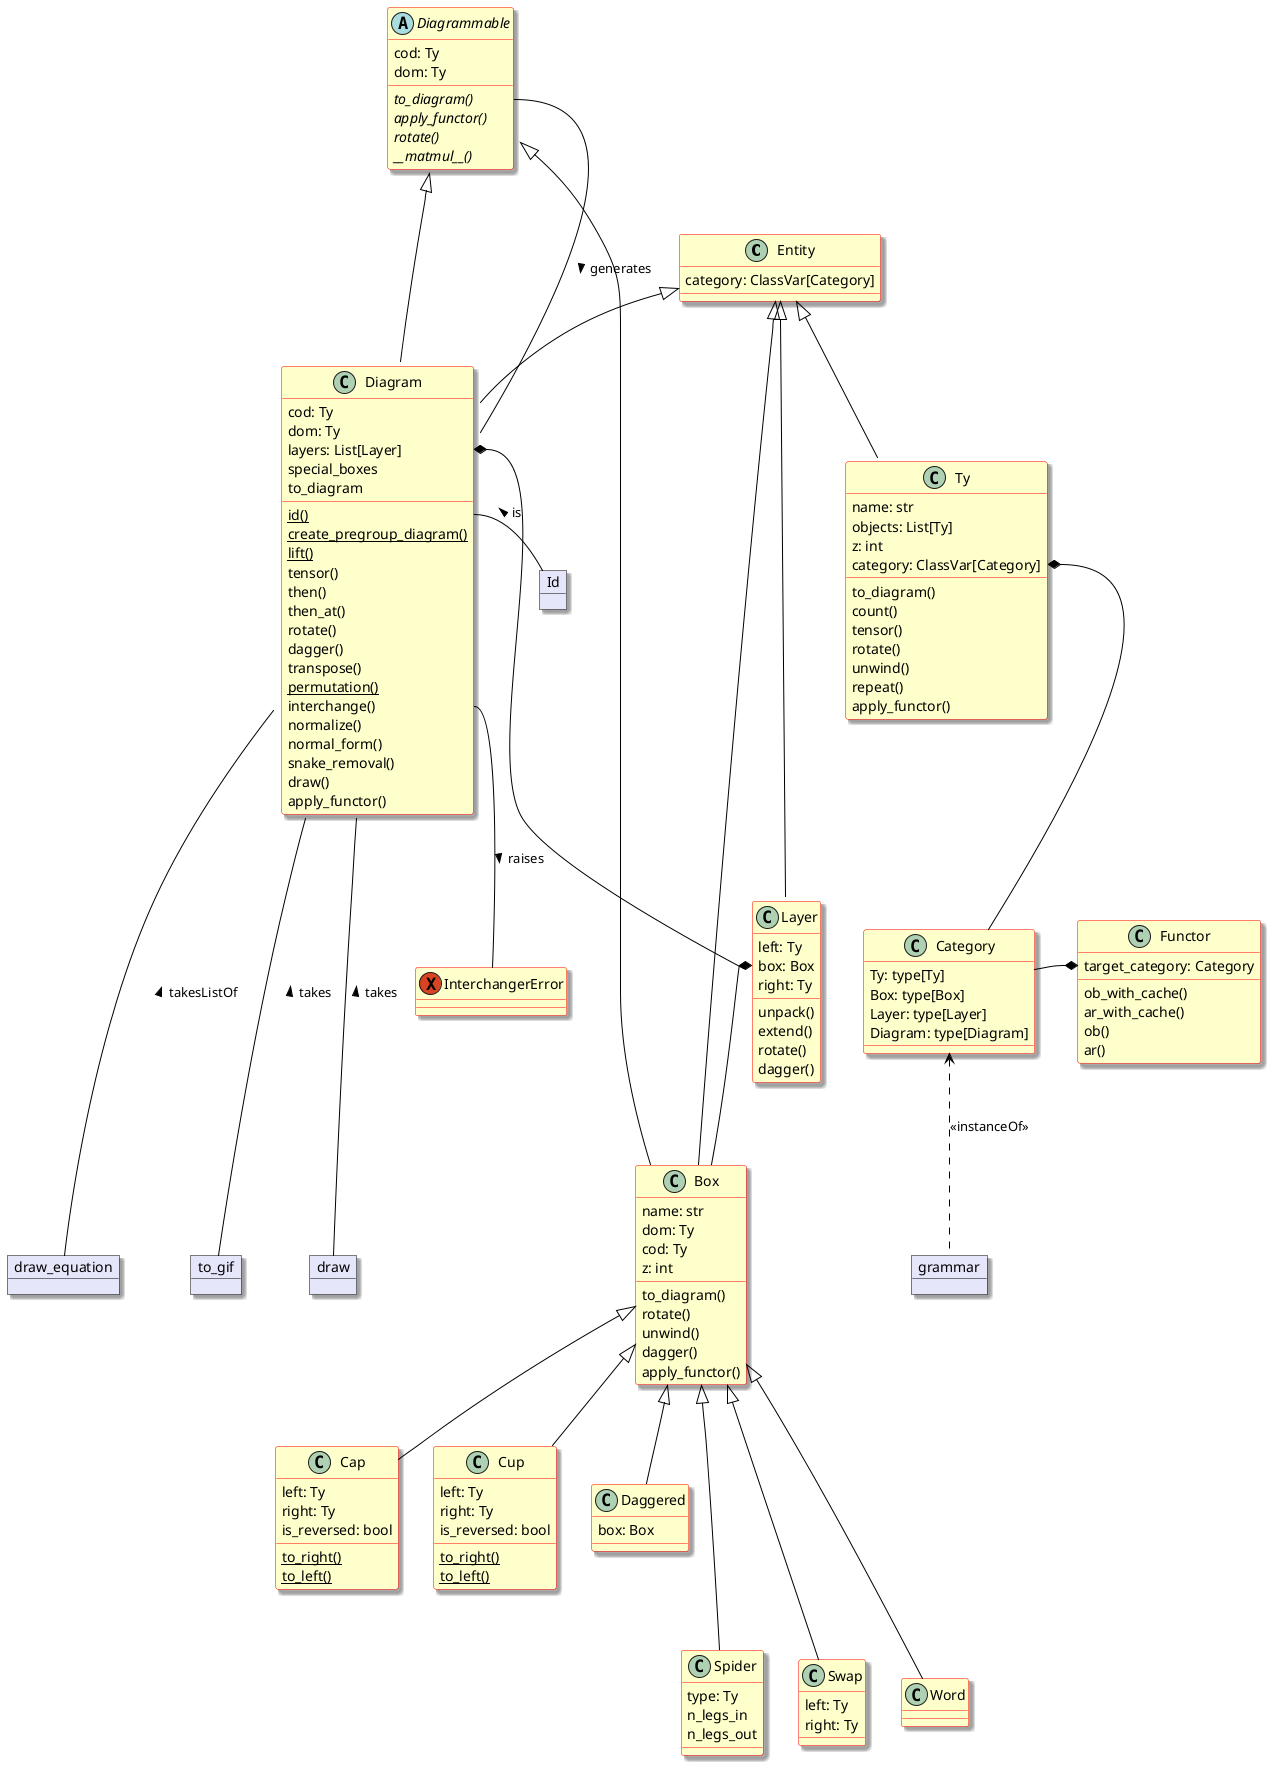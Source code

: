 @startuml

set namespaceseparator none
skinparam dpi 96
skinparam shadowing true
skinparam ArrowColor Black
skinparam class {
  backgroundColor Business
  borderColor Red
}
skinparam object {
  backgroundColor lavender
  borderColor black
}


' lambeq.backend.grammar
class Entity {
    category: ClassVar[Category]
}

class Category {
    Ty: type[Ty]
    Box: type[Box]
    Layer: type[Layer]
    Diagram: type[Diagram]
}

object grammar

class Ty {
    name: str
    objects: List[Ty]
    z: int
    category: ClassVar[Category]
    to_diagram()
    count()
    tensor()
    rotate()
    unwind()
    repeat()
    apply_functor()
}

abstract class Diagrammable {
    cod: Ty
    dom: Ty
    {abstract} to_diagram()
    {abstract} apply_functor()
    {abstract} rotate()
    {abstract} __matmul__()
}

class Box {
    name: str
    dom: Ty
    cod: Ty
    z: int
    to_diagram()
    rotate()
    unwind()
    dagger()
    apply_functor()
}

class Layer {
    left: Ty
    box: Box
    right: Ty
    unpack()
    extend()
    rotate()
    dagger()
}

exception InterchangerError

class Diagram {
    cod: Ty
    dom: Ty
    layers: List[Layer]
    special_boxes
    to_diagram
    {static} id()
    {static} create_pregroup_diagram()
    {static} lift()
    tensor()
    then()
    then_at()
    rotate()
    dagger()
    transpose()
    {static} permutation()
    interchange()
    normalize()
    normal_form()
    snake_removal()
    draw()
    apply_functor()
}

class Cap {
    left: Ty
    right: Ty
    is_reversed: bool
    {static} to_right()
    {static} to_left()
}
class Cup {
    left: Ty
    right: Ty
    is_reversed: bool
    {static} to_right()
    {static} to_left()
}
class Daggered {
    box: Box
}
class Spider {
    type: Ty
    n_legs_in
    n_legs_out
}
class Swap {
    left: Ty
    right: Ty
}
class Word {}
object Id
class Functor {
    target_category: Category
    ob_with_cache()
    ar_with_cache()
    ob()
    ar()
}

Entity <|-- Ty
Entity <|--- Box
Diagrammable <|--- Box
Entity <|-- Layer
Entity <|-- Diagram
Diagrammable <|--- Diagram
Box <|-- Cap
Box <|-- Cup
Box <|-- Daggered
Box <|--- Spider
Box <|--- Swap
Box <|--- Word

Ty::category *-- Category
Layer::box *-- Box
Id -l- Diagram::id : is >
Diagram::interchange -- InterchangerError : raises >
Diagram::layers *-- Layer
Diagrammable::to_diagram -- Diagram : generates >
Functor::target_category *-l- Category

Category <.d. grammar : <<instanceOf>>

' lambeq.backend.drawing
object draw
object draw_equation
object to_gif

draw --u- Diagram : takes >
draw_equation --u- Diagram : takesListOf >
to_gif --u- Diagram : takes >

@enduml
